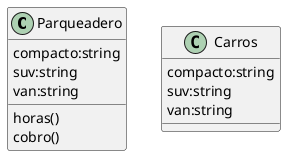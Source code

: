 @startuml parkinglot
class Parqueadero{
compacto:string
suv:string
van:string
horas()
cobro()
}

class Carros{
compacto:string
suv:string
van:string
}

@enduml
